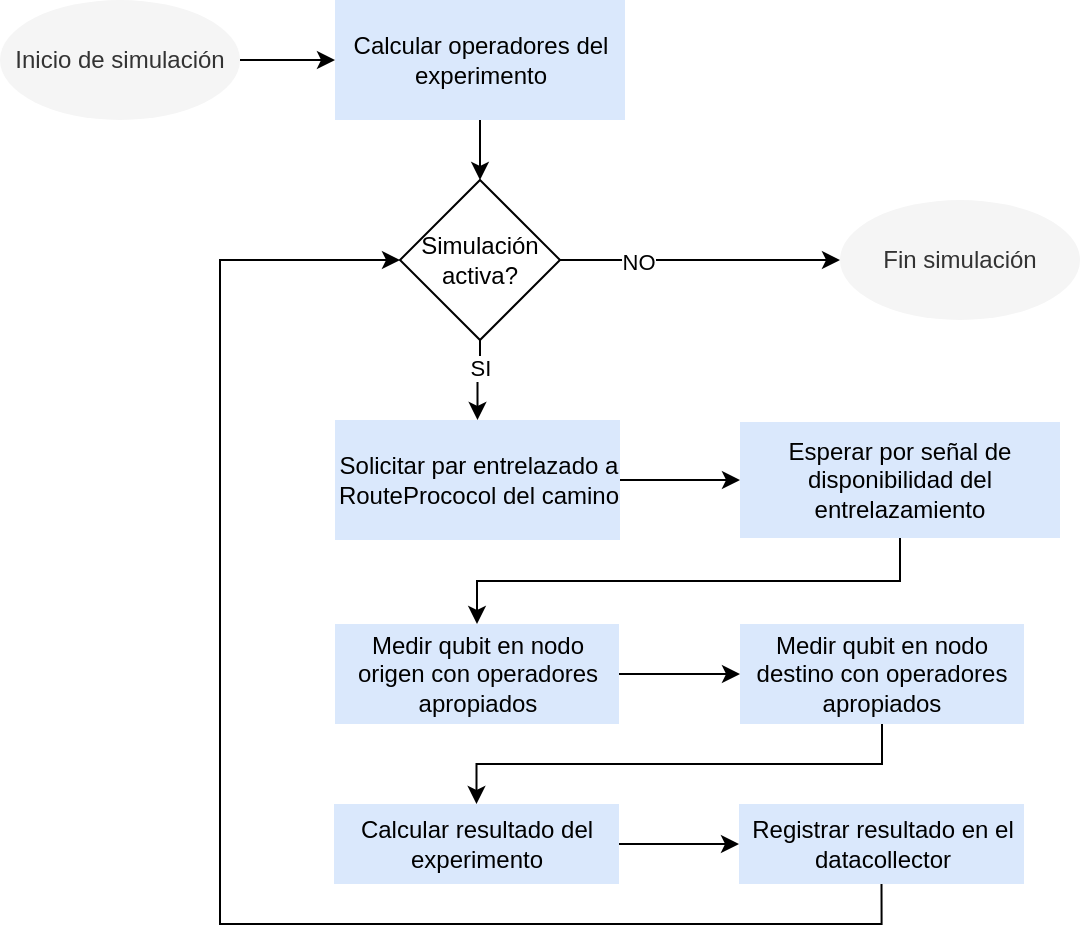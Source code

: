 <mxfile version="24.2.5" type="device">
  <diagram name="Página-1" id="CurySxxXu2C1Rzmgpb91">
    <mxGraphModel dx="880" dy="1064" grid="1" gridSize="10" guides="1" tooltips="1" connect="1" arrows="1" fold="1" page="1" pageScale="1" pageWidth="827" pageHeight="583" math="0" shadow="0">
      <root>
        <mxCell id="0" />
        <mxCell id="1" parent="0" />
        <mxCell id="Q6l-A-WZH55Bo8x8fdeK-23" style="edgeStyle=orthogonalEdgeStyle;rounded=0;orthogonalLoop=1;jettySize=auto;html=1;exitX=0.5;exitY=1;exitDx=0;exitDy=0;" parent="1" source="Q6l-A-WZH55Bo8x8fdeK-2" target="Q6l-A-WZH55Bo8x8fdeK-18" edge="1">
          <mxGeometry relative="1" as="geometry" />
        </mxCell>
        <mxCell id="Q6l-A-WZH55Bo8x8fdeK-2" value="Esperar por señal de disponibilidad del entrelazamiento" style="rounded=0;whiteSpace=wrap;html=1;fillColor=#dae8fc;strokeColor=none;" parent="1" vertex="1">
          <mxGeometry x="460" y="191" width="160" height="58" as="geometry" />
        </mxCell>
        <mxCell id="y3j2_2yqiRQZ7AM6RWgt-2" style="edgeStyle=orthogonalEdgeStyle;rounded=0;orthogonalLoop=1;jettySize=auto;html=1;exitX=1;exitY=0.5;exitDx=0;exitDy=0;entryX=0;entryY=0.5;entryDx=0;entryDy=0;" edge="1" parent="1" source="Q6l-A-WZH55Bo8x8fdeK-4" target="y3j2_2yqiRQZ7AM6RWgt-1">
          <mxGeometry relative="1" as="geometry" />
        </mxCell>
        <mxCell id="Q6l-A-WZH55Bo8x8fdeK-4" value="Inicio de simulación" style="ellipse;whiteSpace=wrap;html=1;fillColor=#f5f5f5;fontColor=#333333;strokeColor=none;" parent="1" vertex="1">
          <mxGeometry x="90" y="-20" width="120" height="60" as="geometry" />
        </mxCell>
        <mxCell id="y3j2_2yqiRQZ7AM6RWgt-4" style="edgeStyle=orthogonalEdgeStyle;rounded=0;orthogonalLoop=1;jettySize=auto;html=1;exitX=1;exitY=0.5;exitDx=0;exitDy=0;entryX=0;entryY=0.5;entryDx=0;entryDy=0;" edge="1" parent="1" source="Q6l-A-WZH55Bo8x8fdeK-13" target="Q6l-A-WZH55Bo8x8fdeK-2">
          <mxGeometry relative="1" as="geometry" />
        </mxCell>
        <mxCell id="Q6l-A-WZH55Bo8x8fdeK-13" value="Solicitar par entrelazado a RoutePrococol del camino" style="rounded=0;whiteSpace=wrap;html=1;fillColor=#dae8fc;strokeColor=none;" parent="1" vertex="1">
          <mxGeometry x="257.5" y="190" width="142.5" height="60" as="geometry" />
        </mxCell>
        <mxCell id="Q6l-A-WZH55Bo8x8fdeK-17" style="edgeStyle=orthogonalEdgeStyle;rounded=0;orthogonalLoop=1;jettySize=auto;html=1;exitX=1;exitY=0.5;exitDx=0;exitDy=0;" parent="1" source="Q6l-A-WZH55Bo8x8fdeK-14" target="Q6l-A-WZH55Bo8x8fdeK-16" edge="1">
          <mxGeometry relative="1" as="geometry" />
        </mxCell>
        <mxCell id="Q6l-A-WZH55Bo8x8fdeK-25" value="NO" style="edgeLabel;html=1;align=center;verticalAlign=middle;resizable=0;points=[];" parent="Q6l-A-WZH55Bo8x8fdeK-17" vertex="1" connectable="0">
          <mxGeometry x="-0.443" y="-1" relative="1" as="geometry">
            <mxPoint as="offset" />
          </mxGeometry>
        </mxCell>
        <mxCell id="Q6l-A-WZH55Bo8x8fdeK-21" style="edgeStyle=orthogonalEdgeStyle;rounded=0;orthogonalLoop=1;jettySize=auto;html=1;exitX=0.5;exitY=1;exitDx=0;exitDy=0;" parent="1" source="Q6l-A-WZH55Bo8x8fdeK-14" target="Q6l-A-WZH55Bo8x8fdeK-13" edge="1">
          <mxGeometry relative="1" as="geometry" />
        </mxCell>
        <mxCell id="Q6l-A-WZH55Bo8x8fdeK-26" value="SI" style="edgeLabel;html=1;align=center;verticalAlign=middle;resizable=0;points=[];" parent="Q6l-A-WZH55Bo8x8fdeK-21" vertex="1" connectable="0">
          <mxGeometry x="-0.35" relative="1" as="geometry">
            <mxPoint as="offset" />
          </mxGeometry>
        </mxCell>
        <mxCell id="Q6l-A-WZH55Bo8x8fdeK-14" value="Simulación activa?" style="rhombus;whiteSpace=wrap;html=1;" parent="1" vertex="1">
          <mxGeometry x="290" y="70" width="80" height="80" as="geometry" />
        </mxCell>
        <mxCell id="Q6l-A-WZH55Bo8x8fdeK-16" value="Fin simulación" style="ellipse;whiteSpace=wrap;html=1;fillColor=#f5f5f5;fontColor=#333333;strokeColor=none;" parent="1" vertex="1">
          <mxGeometry x="510" y="80" width="120" height="60" as="geometry" />
        </mxCell>
        <mxCell id="y3j2_2yqiRQZ7AM6RWgt-7" style="edgeStyle=orthogonalEdgeStyle;rounded=0;orthogonalLoop=1;jettySize=auto;html=1;exitX=1;exitY=0.5;exitDx=0;exitDy=0;entryX=0;entryY=0.5;entryDx=0;entryDy=0;" edge="1" parent="1" source="Q6l-A-WZH55Bo8x8fdeK-18" target="y3j2_2yqiRQZ7AM6RWgt-5">
          <mxGeometry relative="1" as="geometry" />
        </mxCell>
        <mxCell id="Q6l-A-WZH55Bo8x8fdeK-18" value="Medir qubit en nodo origen con operadores apropiados" style="rounded=0;whiteSpace=wrap;html=1;fillColor=#dae8fc;strokeColor=none;" parent="1" vertex="1">
          <mxGeometry x="257.5" y="292" width="142" height="50" as="geometry" />
        </mxCell>
        <mxCell id="y3j2_2yqiRQZ7AM6RWgt-10" style="edgeStyle=orthogonalEdgeStyle;rounded=0;orthogonalLoop=1;jettySize=auto;html=1;exitX=0.5;exitY=1;exitDx=0;exitDy=0;entryX=0;entryY=0.5;entryDx=0;entryDy=0;" edge="1" parent="1" source="Q6l-A-WZH55Bo8x8fdeK-19" target="Q6l-A-WZH55Bo8x8fdeK-14">
          <mxGeometry relative="1" as="geometry">
            <Array as="points">
              <mxPoint x="531" y="442" />
              <mxPoint x="200" y="442" />
              <mxPoint x="200" y="110" />
            </Array>
          </mxGeometry>
        </mxCell>
        <mxCell id="Q6l-A-WZH55Bo8x8fdeK-19" value="Registrar resultado en el datacollector" style="rounded=0;whiteSpace=wrap;html=1;fillColor=#dae8fc;strokeColor=none;" parent="1" vertex="1">
          <mxGeometry x="459.5" y="382" width="142.5" height="40" as="geometry" />
        </mxCell>
        <mxCell id="y3j2_2yqiRQZ7AM6RWgt-3" style="edgeStyle=orthogonalEdgeStyle;rounded=0;orthogonalLoop=1;jettySize=auto;html=1;exitX=0.5;exitY=1;exitDx=0;exitDy=0;entryX=0.5;entryY=0;entryDx=0;entryDy=0;" edge="1" parent="1" source="y3j2_2yqiRQZ7AM6RWgt-1" target="Q6l-A-WZH55Bo8x8fdeK-14">
          <mxGeometry relative="1" as="geometry" />
        </mxCell>
        <mxCell id="y3j2_2yqiRQZ7AM6RWgt-1" value="Calcular operadores del experimento" style="rounded=0;whiteSpace=wrap;html=1;fillColor=#dae8fc;strokeColor=none;" vertex="1" parent="1">
          <mxGeometry x="257.5" y="-20" width="145" height="60" as="geometry" />
        </mxCell>
        <mxCell id="y3j2_2yqiRQZ7AM6RWgt-8" style="edgeStyle=orthogonalEdgeStyle;rounded=0;orthogonalLoop=1;jettySize=auto;html=1;exitX=0.5;exitY=1;exitDx=0;exitDy=0;" edge="1" parent="1" source="y3j2_2yqiRQZ7AM6RWgt-5" target="y3j2_2yqiRQZ7AM6RWgt-6">
          <mxGeometry relative="1" as="geometry" />
        </mxCell>
        <mxCell id="y3j2_2yqiRQZ7AM6RWgt-5" value="Medir qubit en nodo destino con operadores apropiados" style="rounded=0;whiteSpace=wrap;html=1;fillColor=#dae8fc;strokeColor=none;" vertex="1" parent="1">
          <mxGeometry x="460" y="292" width="142" height="50" as="geometry" />
        </mxCell>
        <mxCell id="y3j2_2yqiRQZ7AM6RWgt-9" style="edgeStyle=orthogonalEdgeStyle;rounded=0;orthogonalLoop=1;jettySize=auto;html=1;exitX=1;exitY=0.5;exitDx=0;exitDy=0;entryX=0;entryY=0.5;entryDx=0;entryDy=0;" edge="1" parent="1" source="y3j2_2yqiRQZ7AM6RWgt-6" target="Q6l-A-WZH55Bo8x8fdeK-19">
          <mxGeometry relative="1" as="geometry" />
        </mxCell>
        <mxCell id="y3j2_2yqiRQZ7AM6RWgt-6" value="Calcular resultado del experimento" style="rounded=0;whiteSpace=wrap;html=1;fillColor=#dae8fc;strokeColor=none;" vertex="1" parent="1">
          <mxGeometry x="257" y="382" width="142.5" height="40" as="geometry" />
        </mxCell>
      </root>
    </mxGraphModel>
  </diagram>
</mxfile>
